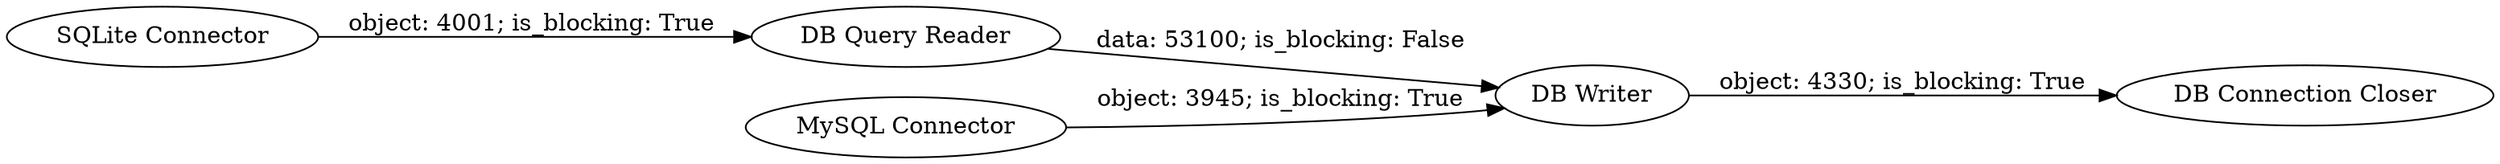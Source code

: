 digraph {
	"5403970711451776867_4" [label="DB Writer"]
	"5403970711451776867_1" [label="SQLite Connector"]
	"5403970711451776867_7" [label="DB Connection Closer"]
	"5403970711451776867_5" [label="DB Query Reader"]
	"5403970711451776867_6" [label="MySQL Connector"]
	"5403970711451776867_1" -> "5403970711451776867_5" [label="object: 4001; is_blocking: True"]
	"5403970711451776867_4" -> "5403970711451776867_7" [label="object: 4330; is_blocking: True"]
	"5403970711451776867_6" -> "5403970711451776867_4" [label="object: 3945; is_blocking: True"]
	"5403970711451776867_5" -> "5403970711451776867_4" [label="data: 53100; is_blocking: False"]
	rankdir=LR
}
